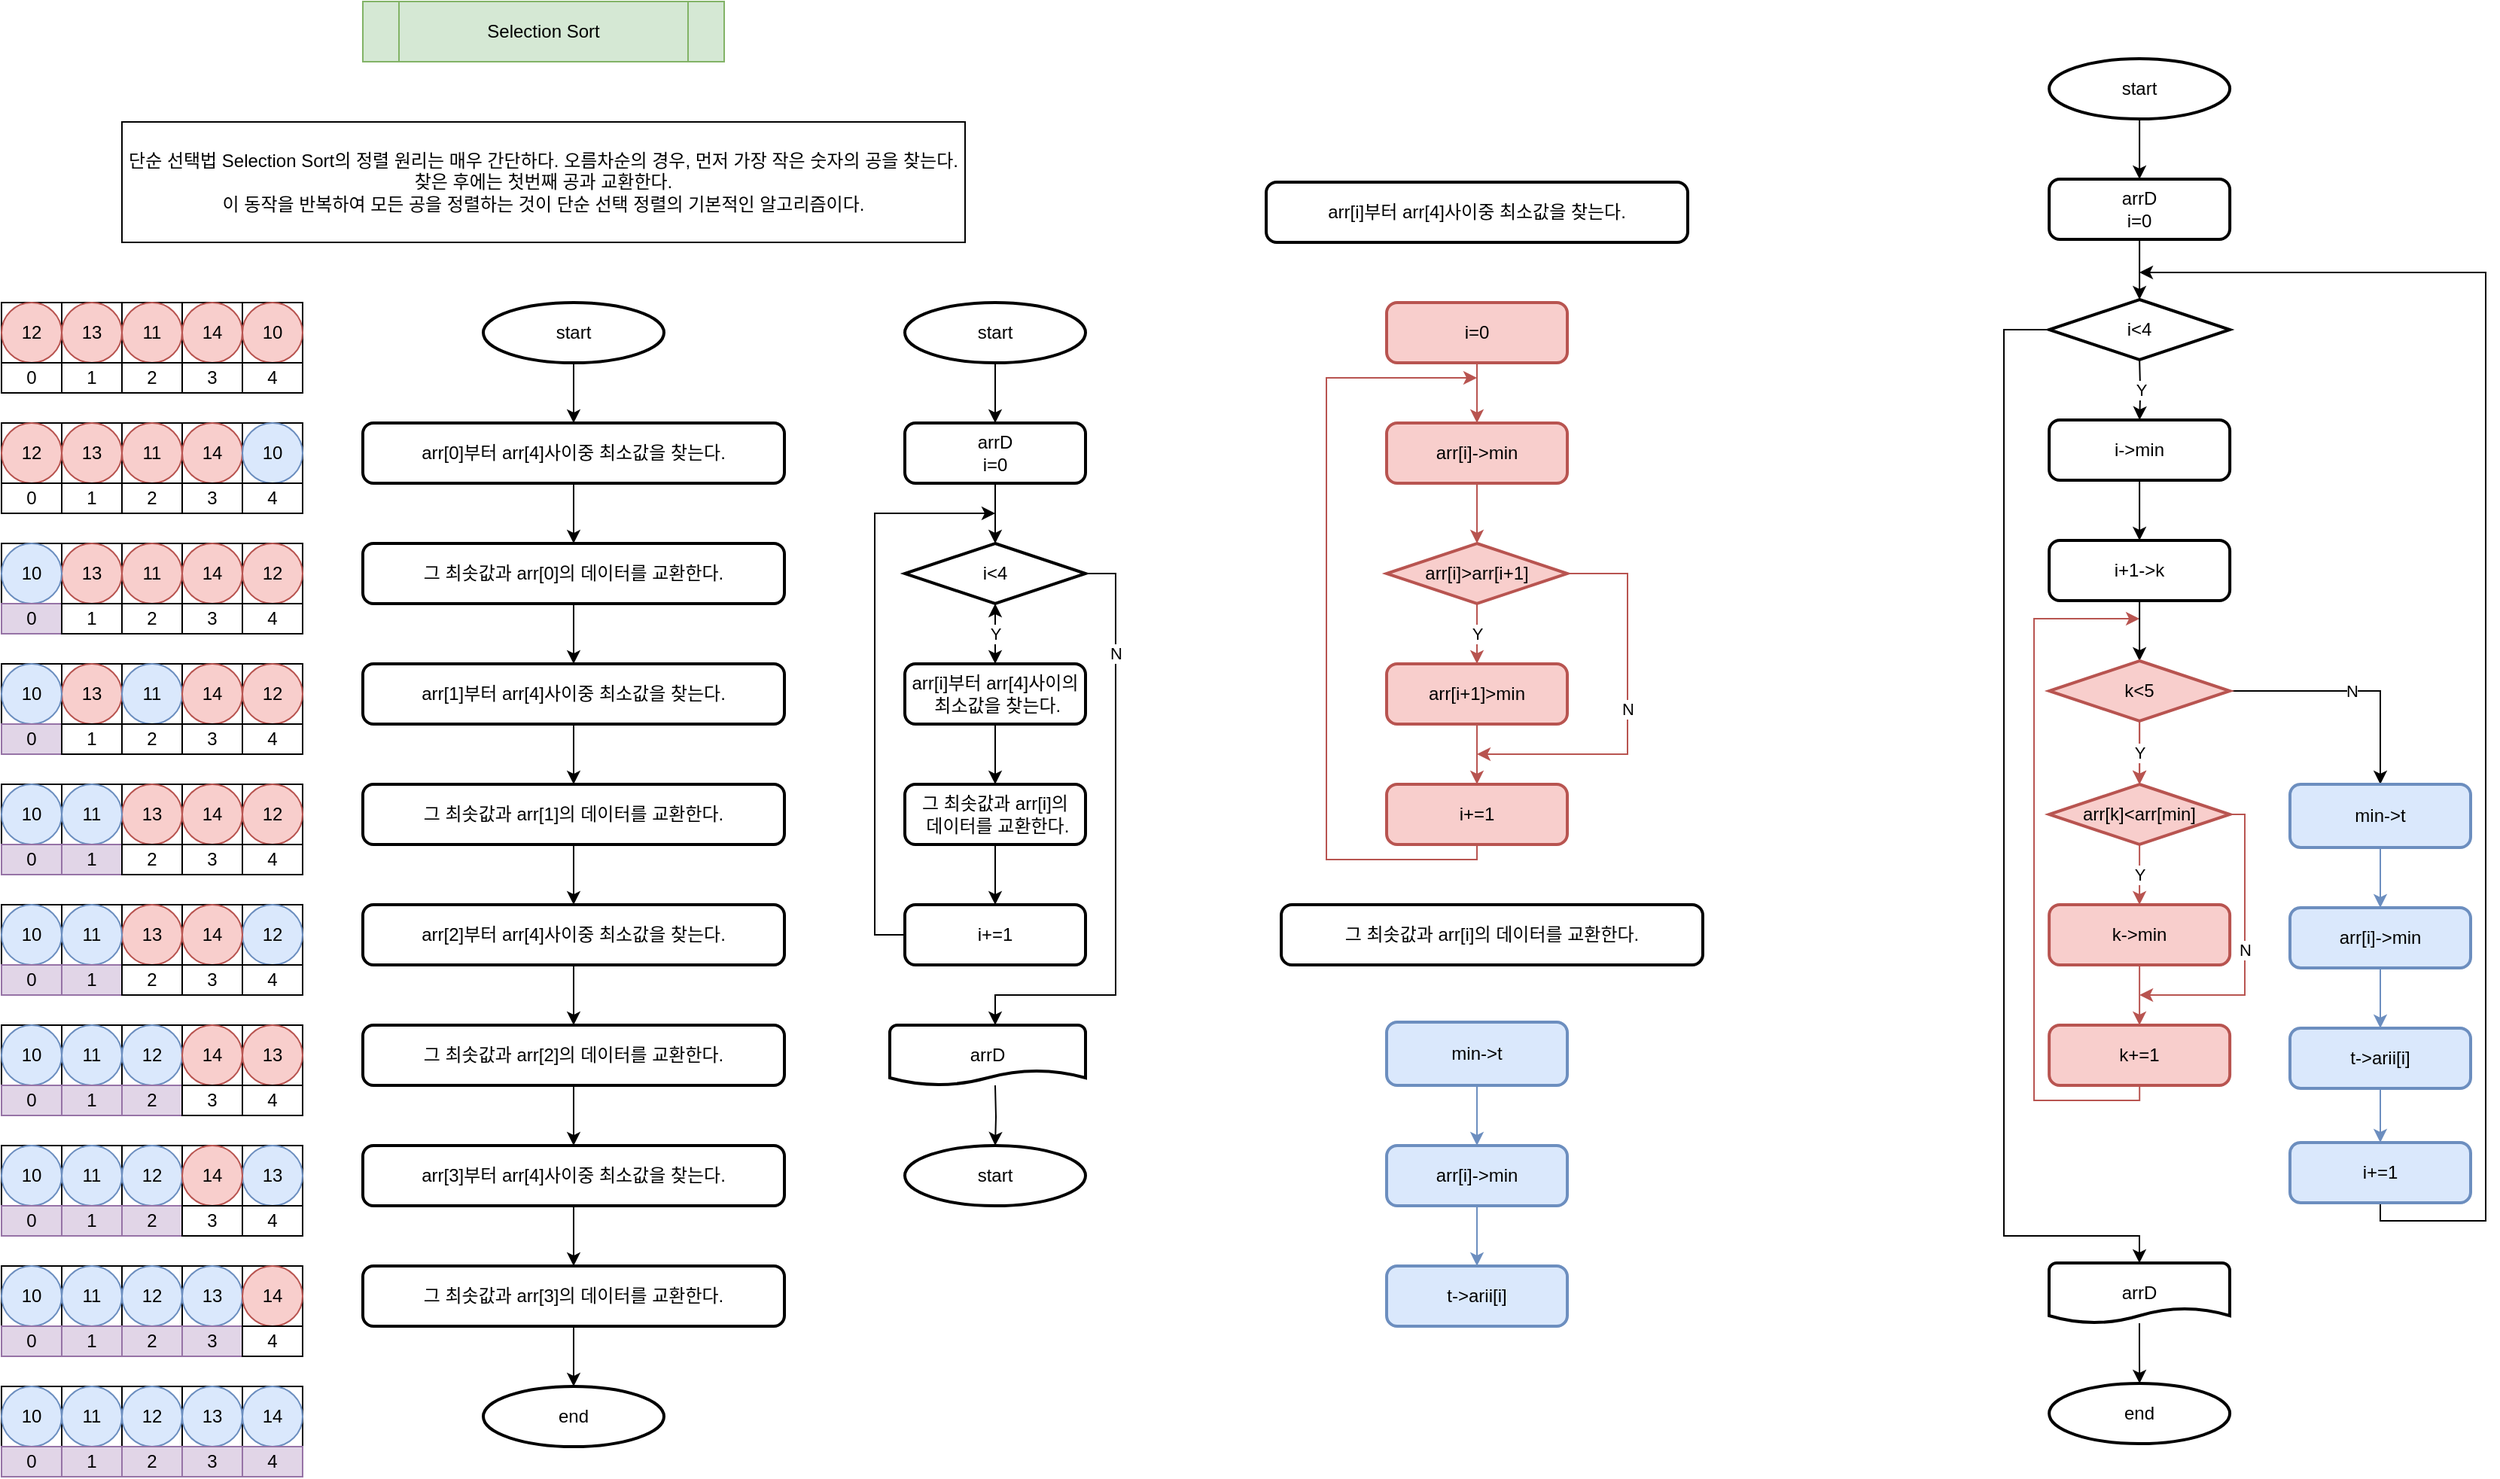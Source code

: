 <mxfile version="19.0.3" type="device"><diagram id="cCUQr40s5ppqk44_9ZiE" name="Page-1"><mxGraphModel dx="917" dy="857" grid="1" gridSize="10" guides="1" tooltips="1" connect="1" arrows="1" fold="1" page="1" pageScale="1" pageWidth="850" pageHeight="1100" math="0" shadow="0"><root><mxCell id="0"/><mxCell id="1" parent="0"/><mxCell id="sO0yUErKiaXosi1GWqMK-2" value="" style="whiteSpace=wrap;html=1;aspect=fixed;" parent="1" vertex="1"><mxGeometry x="40" y="240" width="40" height="40" as="geometry"/></mxCell><mxCell id="sO0yUErKiaXosi1GWqMK-3" value="" style="whiteSpace=wrap;html=1;aspect=fixed;" parent="1" vertex="1"><mxGeometry x="80" y="240" width="40" height="40" as="geometry"/></mxCell><mxCell id="sO0yUErKiaXosi1GWqMK-4" value="" style="whiteSpace=wrap;html=1;aspect=fixed;" parent="1" vertex="1"><mxGeometry x="120" y="240" width="40" height="40" as="geometry"/></mxCell><mxCell id="sO0yUErKiaXosi1GWqMK-5" value="" style="whiteSpace=wrap;html=1;aspect=fixed;" parent="1" vertex="1"><mxGeometry x="160" y="240" width="40" height="40" as="geometry"/></mxCell><mxCell id="sO0yUErKiaXosi1GWqMK-6" value="" style="whiteSpace=wrap;html=1;aspect=fixed;" parent="1" vertex="1"><mxGeometry x="200" y="240" width="40" height="40" as="geometry"/></mxCell><mxCell id="sO0yUErKiaXosi1GWqMK-8" value="12" style="ellipse;whiteSpace=wrap;html=1;aspect=fixed;fillColor=#f8cecc;strokeColor=#b85450;" parent="1" vertex="1"><mxGeometry x="40" y="240" width="40" height="40" as="geometry"/></mxCell><mxCell id="sO0yUErKiaXosi1GWqMK-9" value="13" style="ellipse;whiteSpace=wrap;html=1;aspect=fixed;fillColor=#f8cecc;strokeColor=#b85450;" parent="1" vertex="1"><mxGeometry x="80" y="240" width="40" height="40" as="geometry"/></mxCell><mxCell id="sO0yUErKiaXosi1GWqMK-10" value="11" style="ellipse;whiteSpace=wrap;html=1;aspect=fixed;fillColor=#f8cecc;strokeColor=#b85450;" parent="1" vertex="1"><mxGeometry x="120" y="240" width="40" height="40" as="geometry"/></mxCell><mxCell id="sO0yUErKiaXosi1GWqMK-12" value="14" style="ellipse;whiteSpace=wrap;html=1;aspect=fixed;fillColor=#f8cecc;strokeColor=#b85450;" parent="1" vertex="1"><mxGeometry x="160" y="240" width="40" height="40" as="geometry"/></mxCell><mxCell id="sO0yUErKiaXosi1GWqMK-13" value="10" style="ellipse;whiteSpace=wrap;html=1;aspect=fixed;fillColor=#f8cecc;strokeColor=#b85450;" parent="1" vertex="1"><mxGeometry x="200" y="240" width="40" height="40" as="geometry"/></mxCell><mxCell id="sO0yUErKiaXosi1GWqMK-24" value="0" style="rounded=0;whiteSpace=wrap;html=1;" parent="1" vertex="1"><mxGeometry x="40" y="280" width="40" height="20" as="geometry"/></mxCell><mxCell id="sO0yUErKiaXosi1GWqMK-25" value="1" style="rounded=0;whiteSpace=wrap;html=1;" parent="1" vertex="1"><mxGeometry x="80" y="280" width="40" height="20" as="geometry"/></mxCell><mxCell id="sO0yUErKiaXosi1GWqMK-26" value="2" style="rounded=0;whiteSpace=wrap;html=1;" parent="1" vertex="1"><mxGeometry x="120" y="280" width="40" height="20" as="geometry"/></mxCell><mxCell id="sO0yUErKiaXosi1GWqMK-27" value="3" style="rounded=0;whiteSpace=wrap;html=1;" parent="1" vertex="1"><mxGeometry x="160" y="280" width="40" height="20" as="geometry"/></mxCell><mxCell id="sO0yUErKiaXosi1GWqMK-28" value="4" style="rounded=0;whiteSpace=wrap;html=1;" parent="1" vertex="1"><mxGeometry x="200" y="280" width="40" height="20" as="geometry"/></mxCell><mxCell id="sO0yUErKiaXosi1GWqMK-29" value="Selection Sort" style="shape=process;whiteSpace=wrap;html=1;backgroundOutline=1;fillColor=#d5e8d4;strokeColor=#82b366;" parent="1" vertex="1"><mxGeometry x="280" y="40" width="240" height="40" as="geometry"/></mxCell><mxCell id="sO0yUErKiaXosi1GWqMK-30" value="단순 선택법 Selection Sort의 정렬 원리는 매우 간단하다. 오름차순의 경우, 먼저 가장 작은 숫자의 공을 찾는다. 찾은 후에는 첫번째 공과 교환한다.&lt;br&gt;이 동작을 반복하여 모든 공을 정렬하는 것이 단순 선택 정렬의 기본적인 알고리즘이다." style="rounded=0;whiteSpace=wrap;html=1;" parent="1" vertex="1"><mxGeometry x="120" y="120" width="560" height="80" as="geometry"/></mxCell><mxCell id="sO0yUErKiaXosi1GWqMK-31" value="" style="whiteSpace=wrap;html=1;aspect=fixed;" parent="1" vertex="1"><mxGeometry x="40" y="320" width="40" height="40" as="geometry"/></mxCell><mxCell id="sO0yUErKiaXosi1GWqMK-32" value="" style="whiteSpace=wrap;html=1;aspect=fixed;" parent="1" vertex="1"><mxGeometry x="80" y="320" width="40" height="40" as="geometry"/></mxCell><mxCell id="sO0yUErKiaXosi1GWqMK-33" value="" style="whiteSpace=wrap;html=1;aspect=fixed;" parent="1" vertex="1"><mxGeometry x="120" y="320" width="40" height="40" as="geometry"/></mxCell><mxCell id="sO0yUErKiaXosi1GWqMK-34" value="" style="whiteSpace=wrap;html=1;aspect=fixed;" parent="1" vertex="1"><mxGeometry x="160" y="320" width="40" height="40" as="geometry"/></mxCell><mxCell id="sO0yUErKiaXosi1GWqMK-35" value="" style="whiteSpace=wrap;html=1;aspect=fixed;" parent="1" vertex="1"><mxGeometry x="200" y="320" width="40" height="40" as="geometry"/></mxCell><mxCell id="sO0yUErKiaXosi1GWqMK-36" value="12" style="ellipse;whiteSpace=wrap;html=1;aspect=fixed;fillColor=#f8cecc;strokeColor=#b85450;" parent="1" vertex="1"><mxGeometry x="40" y="320" width="40" height="40" as="geometry"/></mxCell><mxCell id="sO0yUErKiaXosi1GWqMK-37" value="13" style="ellipse;whiteSpace=wrap;html=1;aspect=fixed;fillColor=#f8cecc;strokeColor=#b85450;" parent="1" vertex="1"><mxGeometry x="80" y="320" width="40" height="40" as="geometry"/></mxCell><mxCell id="sO0yUErKiaXosi1GWqMK-38" value="11" style="ellipse;whiteSpace=wrap;html=1;aspect=fixed;fillColor=#f8cecc;strokeColor=#b85450;" parent="1" vertex="1"><mxGeometry x="120" y="320" width="40" height="40" as="geometry"/></mxCell><mxCell id="sO0yUErKiaXosi1GWqMK-39" value="14" style="ellipse;whiteSpace=wrap;html=1;aspect=fixed;fillColor=#f8cecc;strokeColor=#b85450;" parent="1" vertex="1"><mxGeometry x="160" y="320" width="40" height="40" as="geometry"/></mxCell><mxCell id="sO0yUErKiaXosi1GWqMK-40" value="10" style="ellipse;whiteSpace=wrap;html=1;aspect=fixed;fillColor=#dae8fc;strokeColor=#6c8ebf;" parent="1" vertex="1"><mxGeometry x="200" y="320" width="40" height="40" as="geometry"/></mxCell><mxCell id="sO0yUErKiaXosi1GWqMK-41" value="0" style="rounded=0;whiteSpace=wrap;html=1;" parent="1" vertex="1"><mxGeometry x="40" y="360" width="40" height="20" as="geometry"/></mxCell><mxCell id="sO0yUErKiaXosi1GWqMK-42" value="1" style="rounded=0;whiteSpace=wrap;html=1;" parent="1" vertex="1"><mxGeometry x="80" y="360" width="40" height="20" as="geometry"/></mxCell><mxCell id="sO0yUErKiaXosi1GWqMK-43" value="2" style="rounded=0;whiteSpace=wrap;html=1;" parent="1" vertex="1"><mxGeometry x="120" y="360" width="40" height="20" as="geometry"/></mxCell><mxCell id="sO0yUErKiaXosi1GWqMK-44" value="3" style="rounded=0;whiteSpace=wrap;html=1;" parent="1" vertex="1"><mxGeometry x="160" y="360" width="40" height="20" as="geometry"/></mxCell><mxCell id="sO0yUErKiaXosi1GWqMK-45" value="4" style="rounded=0;whiteSpace=wrap;html=1;" parent="1" vertex="1"><mxGeometry x="200" y="360" width="40" height="20" as="geometry"/></mxCell><mxCell id="sO0yUErKiaXosi1GWqMK-46" value="" style="whiteSpace=wrap;html=1;aspect=fixed;" parent="1" vertex="1"><mxGeometry x="40" y="400" width="40" height="40" as="geometry"/></mxCell><mxCell id="sO0yUErKiaXosi1GWqMK-47" value="" style="whiteSpace=wrap;html=1;aspect=fixed;" parent="1" vertex="1"><mxGeometry x="80" y="400" width="40" height="40" as="geometry"/></mxCell><mxCell id="sO0yUErKiaXosi1GWqMK-48" value="" style="whiteSpace=wrap;html=1;aspect=fixed;" parent="1" vertex="1"><mxGeometry x="120" y="400" width="40" height="40" as="geometry"/></mxCell><mxCell id="sO0yUErKiaXosi1GWqMK-49" value="" style="whiteSpace=wrap;html=1;aspect=fixed;" parent="1" vertex="1"><mxGeometry x="160" y="400" width="40" height="40" as="geometry"/></mxCell><mxCell id="sO0yUErKiaXosi1GWqMK-50" value="" style="whiteSpace=wrap;html=1;aspect=fixed;" parent="1" vertex="1"><mxGeometry x="200" y="400" width="40" height="40" as="geometry"/></mxCell><mxCell id="sO0yUErKiaXosi1GWqMK-51" value="12" style="ellipse;whiteSpace=wrap;html=1;aspect=fixed;fillColor=#f8cecc;strokeColor=#b85450;" parent="1" vertex="1"><mxGeometry x="200" y="400" width="40" height="40" as="geometry"/></mxCell><mxCell id="sO0yUErKiaXosi1GWqMK-52" value="13" style="ellipse;whiteSpace=wrap;html=1;aspect=fixed;fillColor=#f8cecc;strokeColor=#b85450;" parent="1" vertex="1"><mxGeometry x="80" y="400" width="40" height="40" as="geometry"/></mxCell><mxCell id="sO0yUErKiaXosi1GWqMK-53" value="11" style="ellipse;whiteSpace=wrap;html=1;aspect=fixed;fillColor=#f8cecc;strokeColor=#b85450;" parent="1" vertex="1"><mxGeometry x="120" y="400" width="40" height="40" as="geometry"/></mxCell><mxCell id="sO0yUErKiaXosi1GWqMK-54" value="14" style="ellipse;whiteSpace=wrap;html=1;aspect=fixed;fillColor=#f8cecc;strokeColor=#b85450;" parent="1" vertex="1"><mxGeometry x="160" y="400" width="40" height="40" as="geometry"/></mxCell><mxCell id="sO0yUErKiaXosi1GWqMK-55" value="10" style="ellipse;whiteSpace=wrap;html=1;aspect=fixed;fillColor=#dae8fc;strokeColor=#6c8ebf;" parent="1" vertex="1"><mxGeometry x="40" y="400" width="40" height="40" as="geometry"/></mxCell><mxCell id="sO0yUErKiaXosi1GWqMK-56" value="0" style="rounded=0;whiteSpace=wrap;html=1;fillColor=#e1d5e7;strokeColor=#9673a6;" parent="1" vertex="1"><mxGeometry x="40" y="440" width="40" height="20" as="geometry"/></mxCell><mxCell id="sO0yUErKiaXosi1GWqMK-57" value="1" style="rounded=0;whiteSpace=wrap;html=1;" parent="1" vertex="1"><mxGeometry x="80" y="440" width="40" height="20" as="geometry"/></mxCell><mxCell id="sO0yUErKiaXosi1GWqMK-58" value="2" style="rounded=0;whiteSpace=wrap;html=1;" parent="1" vertex="1"><mxGeometry x="120" y="440" width="40" height="20" as="geometry"/></mxCell><mxCell id="sO0yUErKiaXosi1GWqMK-59" value="3" style="rounded=0;whiteSpace=wrap;html=1;" parent="1" vertex="1"><mxGeometry x="160" y="440" width="40" height="20" as="geometry"/></mxCell><mxCell id="sO0yUErKiaXosi1GWqMK-60" value="4" style="rounded=0;whiteSpace=wrap;html=1;" parent="1" vertex="1"><mxGeometry x="200" y="440" width="40" height="20" as="geometry"/></mxCell><mxCell id="sO0yUErKiaXosi1GWqMK-61" value="" style="whiteSpace=wrap;html=1;aspect=fixed;" parent="1" vertex="1"><mxGeometry x="40" y="560" width="40" height="40" as="geometry"/></mxCell><mxCell id="sO0yUErKiaXosi1GWqMK-62" value="" style="whiteSpace=wrap;html=1;aspect=fixed;" parent="1" vertex="1"><mxGeometry x="80" y="560" width="40" height="40" as="geometry"/></mxCell><mxCell id="sO0yUErKiaXosi1GWqMK-63" value="" style="whiteSpace=wrap;html=1;aspect=fixed;" parent="1" vertex="1"><mxGeometry x="120" y="560" width="40" height="40" as="geometry"/></mxCell><mxCell id="sO0yUErKiaXosi1GWqMK-64" value="" style="whiteSpace=wrap;html=1;aspect=fixed;" parent="1" vertex="1"><mxGeometry x="160" y="560" width="40" height="40" as="geometry"/></mxCell><mxCell id="sO0yUErKiaXosi1GWqMK-65" value="" style="whiteSpace=wrap;html=1;aspect=fixed;" parent="1" vertex="1"><mxGeometry x="200" y="560" width="40" height="40" as="geometry"/></mxCell><mxCell id="sO0yUErKiaXosi1GWqMK-66" value="12" style="ellipse;whiteSpace=wrap;html=1;aspect=fixed;fillColor=#f8cecc;strokeColor=#b85450;" parent="1" vertex="1"><mxGeometry x="200" y="560" width="40" height="40" as="geometry"/></mxCell><mxCell id="sO0yUErKiaXosi1GWqMK-67" value="13" style="ellipse;whiteSpace=wrap;html=1;aspect=fixed;fillColor=#f8cecc;strokeColor=#b85450;" parent="1" vertex="1"><mxGeometry x="120" y="560" width="40" height="40" as="geometry"/></mxCell><mxCell id="sO0yUErKiaXosi1GWqMK-68" value="11" style="ellipse;whiteSpace=wrap;html=1;aspect=fixed;fillColor=#dae8fc;strokeColor=#6c8ebf;" parent="1" vertex="1"><mxGeometry x="80" y="560" width="40" height="40" as="geometry"/></mxCell><mxCell id="sO0yUErKiaXosi1GWqMK-69" value="14" style="ellipse;whiteSpace=wrap;html=1;aspect=fixed;fillColor=#f8cecc;strokeColor=#b85450;" parent="1" vertex="1"><mxGeometry x="160" y="560" width="40" height="40" as="geometry"/></mxCell><mxCell id="sO0yUErKiaXosi1GWqMK-70" value="10" style="ellipse;whiteSpace=wrap;html=1;aspect=fixed;fillColor=#dae8fc;strokeColor=#6c8ebf;" parent="1" vertex="1"><mxGeometry x="40" y="560" width="40" height="40" as="geometry"/></mxCell><mxCell id="sO0yUErKiaXosi1GWqMK-71" value="0" style="rounded=0;whiteSpace=wrap;html=1;fillColor=#e1d5e7;strokeColor=#9673a6;" parent="1" vertex="1"><mxGeometry x="40" y="600" width="40" height="20" as="geometry"/></mxCell><mxCell id="sO0yUErKiaXosi1GWqMK-72" value="1" style="rounded=0;whiteSpace=wrap;html=1;fillColor=#e1d5e7;strokeColor=#9673a6;" parent="1" vertex="1"><mxGeometry x="80" y="600" width="40" height="20" as="geometry"/></mxCell><mxCell id="sO0yUErKiaXosi1GWqMK-73" value="2" style="rounded=0;whiteSpace=wrap;html=1;" parent="1" vertex="1"><mxGeometry x="120" y="600" width="40" height="20" as="geometry"/></mxCell><mxCell id="sO0yUErKiaXosi1GWqMK-74" value="3" style="rounded=0;whiteSpace=wrap;html=1;" parent="1" vertex="1"><mxGeometry x="160" y="600" width="40" height="20" as="geometry"/></mxCell><mxCell id="sO0yUErKiaXosi1GWqMK-75" value="4" style="rounded=0;whiteSpace=wrap;html=1;" parent="1" vertex="1"><mxGeometry x="200" y="600" width="40" height="20" as="geometry"/></mxCell><mxCell id="sO0yUErKiaXosi1GWqMK-76" value="" style="whiteSpace=wrap;html=1;aspect=fixed;" parent="1" vertex="1"><mxGeometry x="40" y="720" width="40" height="40" as="geometry"/></mxCell><mxCell id="sO0yUErKiaXosi1GWqMK-77" value="" style="whiteSpace=wrap;html=1;aspect=fixed;" parent="1" vertex="1"><mxGeometry x="80" y="720" width="40" height="40" as="geometry"/></mxCell><mxCell id="sO0yUErKiaXosi1GWqMK-78" value="" style="whiteSpace=wrap;html=1;aspect=fixed;" parent="1" vertex="1"><mxGeometry x="120" y="720" width="40" height="40" as="geometry"/></mxCell><mxCell id="sO0yUErKiaXosi1GWqMK-79" value="" style="whiteSpace=wrap;html=1;aspect=fixed;" parent="1" vertex="1"><mxGeometry x="160" y="720" width="40" height="40" as="geometry"/></mxCell><mxCell id="sO0yUErKiaXosi1GWqMK-80" value="" style="whiteSpace=wrap;html=1;aspect=fixed;" parent="1" vertex="1"><mxGeometry x="200" y="720" width="40" height="40" as="geometry"/></mxCell><mxCell id="sO0yUErKiaXosi1GWqMK-81" value="12" style="ellipse;whiteSpace=wrap;html=1;aspect=fixed;fillColor=#dae8fc;strokeColor=#6c8ebf;" parent="1" vertex="1"><mxGeometry x="120" y="720" width="40" height="40" as="geometry"/></mxCell><mxCell id="sO0yUErKiaXosi1GWqMK-82" value="13" style="ellipse;whiteSpace=wrap;html=1;aspect=fixed;fillColor=#f8cecc;strokeColor=#b85450;" parent="1" vertex="1"><mxGeometry x="200" y="720" width="40" height="40" as="geometry"/></mxCell><mxCell id="sO0yUErKiaXosi1GWqMK-83" value="11" style="ellipse;whiteSpace=wrap;html=1;aspect=fixed;fillColor=#dae8fc;strokeColor=#6c8ebf;" parent="1" vertex="1"><mxGeometry x="80" y="720" width="40" height="40" as="geometry"/></mxCell><mxCell id="sO0yUErKiaXosi1GWqMK-84" value="14" style="ellipse;whiteSpace=wrap;html=1;aspect=fixed;fillColor=#f8cecc;strokeColor=#b85450;" parent="1" vertex="1"><mxGeometry x="160" y="720" width="40" height="40" as="geometry"/></mxCell><mxCell id="sO0yUErKiaXosi1GWqMK-85" value="10" style="ellipse;whiteSpace=wrap;html=1;aspect=fixed;fillColor=#dae8fc;strokeColor=#6c8ebf;" parent="1" vertex="1"><mxGeometry x="40" y="720" width="40" height="40" as="geometry"/></mxCell><mxCell id="sO0yUErKiaXosi1GWqMK-86" value="0" style="rounded=0;whiteSpace=wrap;html=1;fillColor=#e1d5e7;strokeColor=#9673a6;" parent="1" vertex="1"><mxGeometry x="40" y="760" width="40" height="20" as="geometry"/></mxCell><mxCell id="sO0yUErKiaXosi1GWqMK-87" value="1" style="rounded=0;whiteSpace=wrap;html=1;fillColor=#e1d5e7;strokeColor=#9673a6;" parent="1" vertex="1"><mxGeometry x="80" y="760" width="40" height="20" as="geometry"/></mxCell><mxCell id="sO0yUErKiaXosi1GWqMK-88" value="2" style="rounded=0;whiteSpace=wrap;html=1;fillColor=#e1d5e7;strokeColor=#9673a6;" parent="1" vertex="1"><mxGeometry x="120" y="760" width="40" height="20" as="geometry"/></mxCell><mxCell id="sO0yUErKiaXosi1GWqMK-89" value="3" style="rounded=0;whiteSpace=wrap;html=1;" parent="1" vertex="1"><mxGeometry x="160" y="760" width="40" height="20" as="geometry"/></mxCell><mxCell id="sO0yUErKiaXosi1GWqMK-90" value="4" style="rounded=0;whiteSpace=wrap;html=1;" parent="1" vertex="1"><mxGeometry x="200" y="760" width="40" height="20" as="geometry"/></mxCell><mxCell id="sO0yUErKiaXosi1GWqMK-91" value="" style="whiteSpace=wrap;html=1;aspect=fixed;" parent="1" vertex="1"><mxGeometry x="40" y="880" width="40" height="40" as="geometry"/></mxCell><mxCell id="sO0yUErKiaXosi1GWqMK-92" value="" style="whiteSpace=wrap;html=1;aspect=fixed;" parent="1" vertex="1"><mxGeometry x="80" y="880" width="40" height="40" as="geometry"/></mxCell><mxCell id="sO0yUErKiaXosi1GWqMK-93" value="" style="whiteSpace=wrap;html=1;aspect=fixed;" parent="1" vertex="1"><mxGeometry x="120" y="880" width="40" height="40" as="geometry"/></mxCell><mxCell id="sO0yUErKiaXosi1GWqMK-94" value="" style="whiteSpace=wrap;html=1;aspect=fixed;" parent="1" vertex="1"><mxGeometry x="160" y="880" width="40" height="40" as="geometry"/></mxCell><mxCell id="sO0yUErKiaXosi1GWqMK-95" value="" style="whiteSpace=wrap;html=1;aspect=fixed;" parent="1" vertex="1"><mxGeometry x="200" y="880" width="40" height="40" as="geometry"/></mxCell><mxCell id="sO0yUErKiaXosi1GWqMK-96" value="12" style="ellipse;whiteSpace=wrap;html=1;aspect=fixed;fillColor=#dae8fc;strokeColor=#6c8ebf;" parent="1" vertex="1"><mxGeometry x="120" y="880" width="40" height="40" as="geometry"/></mxCell><mxCell id="sO0yUErKiaXosi1GWqMK-97" value="13" style="ellipse;whiteSpace=wrap;html=1;aspect=fixed;fillColor=#dae8fc;strokeColor=#6c8ebf;" parent="1" vertex="1"><mxGeometry x="160" y="880" width="40" height="40" as="geometry"/></mxCell><mxCell id="sO0yUErKiaXosi1GWqMK-98" value="11" style="ellipse;whiteSpace=wrap;html=1;aspect=fixed;fillColor=#dae8fc;strokeColor=#6c8ebf;" parent="1" vertex="1"><mxGeometry x="80" y="880" width="40" height="40" as="geometry"/></mxCell><mxCell id="sO0yUErKiaXosi1GWqMK-99" value="14" style="ellipse;whiteSpace=wrap;html=1;aspect=fixed;fillColor=#f8cecc;strokeColor=#b85450;" parent="1" vertex="1"><mxGeometry x="200" y="880" width="40" height="40" as="geometry"/></mxCell><mxCell id="sO0yUErKiaXosi1GWqMK-100" value="10" style="ellipse;whiteSpace=wrap;html=1;aspect=fixed;fillColor=#dae8fc;strokeColor=#6c8ebf;" parent="1" vertex="1"><mxGeometry x="40" y="880" width="40" height="40" as="geometry"/></mxCell><mxCell id="sO0yUErKiaXosi1GWqMK-101" value="0" style="rounded=0;whiteSpace=wrap;html=1;fillColor=#e1d5e7;strokeColor=#9673a6;" parent="1" vertex="1"><mxGeometry x="40" y="920" width="40" height="20" as="geometry"/></mxCell><mxCell id="sO0yUErKiaXosi1GWqMK-102" value="1" style="rounded=0;whiteSpace=wrap;html=1;fillColor=#e1d5e7;strokeColor=#9673a6;" parent="1" vertex="1"><mxGeometry x="80" y="920" width="40" height="20" as="geometry"/></mxCell><mxCell id="sO0yUErKiaXosi1GWqMK-103" value="2" style="rounded=0;whiteSpace=wrap;html=1;fillColor=#e1d5e7;strokeColor=#9673a6;" parent="1" vertex="1"><mxGeometry x="120" y="920" width="40" height="20" as="geometry"/></mxCell><mxCell id="sO0yUErKiaXosi1GWqMK-104" value="3" style="rounded=0;whiteSpace=wrap;html=1;fillColor=#e1d5e7;strokeColor=#9673a6;" parent="1" vertex="1"><mxGeometry x="160" y="920" width="40" height="20" as="geometry"/></mxCell><mxCell id="sO0yUErKiaXosi1GWqMK-105" value="4" style="rounded=0;whiteSpace=wrap;html=1;" parent="1" vertex="1"><mxGeometry x="200" y="920" width="40" height="20" as="geometry"/></mxCell><mxCell id="sO0yUErKiaXosi1GWqMK-106" value="" style="whiteSpace=wrap;html=1;aspect=fixed;" parent="1" vertex="1"><mxGeometry x="40" y="960" width="40" height="40" as="geometry"/></mxCell><mxCell id="sO0yUErKiaXosi1GWqMK-107" value="" style="whiteSpace=wrap;html=1;aspect=fixed;" parent="1" vertex="1"><mxGeometry x="80" y="960" width="40" height="40" as="geometry"/></mxCell><mxCell id="sO0yUErKiaXosi1GWqMK-108" value="" style="whiteSpace=wrap;html=1;aspect=fixed;" parent="1" vertex="1"><mxGeometry x="120" y="960" width="40" height="40" as="geometry"/></mxCell><mxCell id="sO0yUErKiaXosi1GWqMK-109" value="" style="whiteSpace=wrap;html=1;aspect=fixed;" parent="1" vertex="1"><mxGeometry x="160" y="960" width="40" height="40" as="geometry"/></mxCell><mxCell id="sO0yUErKiaXosi1GWqMK-110" value="" style="whiteSpace=wrap;html=1;aspect=fixed;" parent="1" vertex="1"><mxGeometry x="200" y="960" width="40" height="40" as="geometry"/></mxCell><mxCell id="sO0yUErKiaXosi1GWqMK-111" value="12" style="ellipse;whiteSpace=wrap;html=1;aspect=fixed;fillColor=#dae8fc;strokeColor=#6c8ebf;" parent="1" vertex="1"><mxGeometry x="120" y="960" width="40" height="40" as="geometry"/></mxCell><mxCell id="sO0yUErKiaXosi1GWqMK-112" value="13" style="ellipse;whiteSpace=wrap;html=1;aspect=fixed;fillColor=#dae8fc;strokeColor=#6c8ebf;" parent="1" vertex="1"><mxGeometry x="160" y="960" width="40" height="40" as="geometry"/></mxCell><mxCell id="sO0yUErKiaXosi1GWqMK-113" value="11" style="ellipse;whiteSpace=wrap;html=1;aspect=fixed;fillColor=#dae8fc;strokeColor=#6c8ebf;" parent="1" vertex="1"><mxGeometry x="80" y="960" width="40" height="40" as="geometry"/></mxCell><mxCell id="sO0yUErKiaXosi1GWqMK-114" value="14" style="ellipse;whiteSpace=wrap;html=1;aspect=fixed;fillColor=#dae8fc;strokeColor=#6c8ebf;" parent="1" vertex="1"><mxGeometry x="200" y="960" width="40" height="40" as="geometry"/></mxCell><mxCell id="sO0yUErKiaXosi1GWqMK-115" value="10" style="ellipse;whiteSpace=wrap;html=1;aspect=fixed;fillColor=#dae8fc;strokeColor=#6c8ebf;" parent="1" vertex="1"><mxGeometry x="40" y="960" width="40" height="40" as="geometry"/></mxCell><mxCell id="sO0yUErKiaXosi1GWqMK-116" value="0" style="rounded=0;whiteSpace=wrap;html=1;fillColor=#e1d5e7;strokeColor=#9673a6;" parent="1" vertex="1"><mxGeometry x="40" y="1000" width="40" height="20" as="geometry"/></mxCell><mxCell id="sO0yUErKiaXosi1GWqMK-117" value="1" style="rounded=0;whiteSpace=wrap;html=1;fillColor=#e1d5e7;strokeColor=#9673a6;" parent="1" vertex="1"><mxGeometry x="80" y="1000" width="40" height="20" as="geometry"/></mxCell><mxCell id="sO0yUErKiaXosi1GWqMK-118" value="2" style="rounded=0;whiteSpace=wrap;html=1;fillColor=#e1d5e7;strokeColor=#9673a6;" parent="1" vertex="1"><mxGeometry x="120" y="1000" width="40" height="20" as="geometry"/></mxCell><mxCell id="sO0yUErKiaXosi1GWqMK-119" value="3" style="rounded=0;whiteSpace=wrap;html=1;fillColor=#e1d5e7;strokeColor=#9673a6;" parent="1" vertex="1"><mxGeometry x="160" y="1000" width="40" height="20" as="geometry"/></mxCell><mxCell id="sO0yUErKiaXosi1GWqMK-120" value="4" style="rounded=0;whiteSpace=wrap;html=1;fillColor=#e1d5e7;strokeColor=#9673a6;" parent="1" vertex="1"><mxGeometry x="200" y="1000" width="40" height="20" as="geometry"/></mxCell><mxCell id="sO0yUErKiaXosi1GWqMK-121" value="" style="whiteSpace=wrap;html=1;aspect=fixed;" parent="1" vertex="1"><mxGeometry x="40" y="480" width="40" height="40" as="geometry"/></mxCell><mxCell id="sO0yUErKiaXosi1GWqMK-122" value="" style="whiteSpace=wrap;html=1;aspect=fixed;" parent="1" vertex="1"><mxGeometry x="80" y="480" width="40" height="40" as="geometry"/></mxCell><mxCell id="sO0yUErKiaXosi1GWqMK-123" value="" style="whiteSpace=wrap;html=1;aspect=fixed;" parent="1" vertex="1"><mxGeometry x="120" y="480" width="40" height="40" as="geometry"/></mxCell><mxCell id="sO0yUErKiaXosi1GWqMK-124" value="" style="whiteSpace=wrap;html=1;aspect=fixed;" parent="1" vertex="1"><mxGeometry x="160" y="480" width="40" height="40" as="geometry"/></mxCell><mxCell id="sO0yUErKiaXosi1GWqMK-125" value="" style="whiteSpace=wrap;html=1;aspect=fixed;" parent="1" vertex="1"><mxGeometry x="200" y="480" width="40" height="40" as="geometry"/></mxCell><mxCell id="sO0yUErKiaXosi1GWqMK-126" value="12" style="ellipse;whiteSpace=wrap;html=1;aspect=fixed;fillColor=#f8cecc;strokeColor=#b85450;" parent="1" vertex="1"><mxGeometry x="200" y="480" width="40" height="40" as="geometry"/></mxCell><mxCell id="sO0yUErKiaXosi1GWqMK-127" value="13" style="ellipse;whiteSpace=wrap;html=1;aspect=fixed;fillColor=#f8cecc;strokeColor=#b85450;" parent="1" vertex="1"><mxGeometry x="80" y="480" width="40" height="40" as="geometry"/></mxCell><mxCell id="sO0yUErKiaXosi1GWqMK-128" value="11" style="ellipse;whiteSpace=wrap;html=1;aspect=fixed;fillColor=#dae8fc;strokeColor=#6c8ebf;" parent="1" vertex="1"><mxGeometry x="120" y="480" width="40" height="40" as="geometry"/></mxCell><mxCell id="sO0yUErKiaXosi1GWqMK-129" value="14" style="ellipse;whiteSpace=wrap;html=1;aspect=fixed;fillColor=#f8cecc;strokeColor=#b85450;" parent="1" vertex="1"><mxGeometry x="160" y="480" width="40" height="40" as="geometry"/></mxCell><mxCell id="sO0yUErKiaXosi1GWqMK-130" value="10" style="ellipse;whiteSpace=wrap;html=1;aspect=fixed;fillColor=#dae8fc;strokeColor=#6c8ebf;" parent="1" vertex="1"><mxGeometry x="40" y="480" width="40" height="40" as="geometry"/></mxCell><mxCell id="sO0yUErKiaXosi1GWqMK-131" value="0" style="rounded=0;whiteSpace=wrap;html=1;fillColor=#e1d5e7;strokeColor=#9673a6;" parent="1" vertex="1"><mxGeometry x="40" y="520" width="40" height="20" as="geometry"/></mxCell><mxCell id="sO0yUErKiaXosi1GWqMK-132" value="1" style="rounded=0;whiteSpace=wrap;html=1;" parent="1" vertex="1"><mxGeometry x="80" y="520" width="40" height="20" as="geometry"/></mxCell><mxCell id="sO0yUErKiaXosi1GWqMK-133" value="2" style="rounded=0;whiteSpace=wrap;html=1;" parent="1" vertex="1"><mxGeometry x="120" y="520" width="40" height="20" as="geometry"/></mxCell><mxCell id="sO0yUErKiaXosi1GWqMK-134" value="3" style="rounded=0;whiteSpace=wrap;html=1;" parent="1" vertex="1"><mxGeometry x="160" y="520" width="40" height="20" as="geometry"/></mxCell><mxCell id="sO0yUErKiaXosi1GWqMK-135" value="4" style="rounded=0;whiteSpace=wrap;html=1;" parent="1" vertex="1"><mxGeometry x="200" y="520" width="40" height="20" as="geometry"/></mxCell><mxCell id="sO0yUErKiaXosi1GWqMK-136" value="" style="whiteSpace=wrap;html=1;aspect=fixed;" parent="1" vertex="1"><mxGeometry x="40" y="640" width="40" height="40" as="geometry"/></mxCell><mxCell id="sO0yUErKiaXosi1GWqMK-137" value="" style="whiteSpace=wrap;html=1;aspect=fixed;" parent="1" vertex="1"><mxGeometry x="80" y="640" width="40" height="40" as="geometry"/></mxCell><mxCell id="sO0yUErKiaXosi1GWqMK-138" value="" style="whiteSpace=wrap;html=1;aspect=fixed;" parent="1" vertex="1"><mxGeometry x="120" y="640" width="40" height="40" as="geometry"/></mxCell><mxCell id="sO0yUErKiaXosi1GWqMK-139" value="" style="whiteSpace=wrap;html=1;aspect=fixed;" parent="1" vertex="1"><mxGeometry x="160" y="640" width="40" height="40" as="geometry"/></mxCell><mxCell id="sO0yUErKiaXosi1GWqMK-140" value="" style="whiteSpace=wrap;html=1;aspect=fixed;" parent="1" vertex="1"><mxGeometry x="200" y="640" width="40" height="40" as="geometry"/></mxCell><mxCell id="sO0yUErKiaXosi1GWqMK-141" value="12" style="ellipse;whiteSpace=wrap;html=1;aspect=fixed;fillColor=#dae8fc;strokeColor=#6c8ebf;" parent="1" vertex="1"><mxGeometry x="200" y="640" width="40" height="40" as="geometry"/></mxCell><mxCell id="sO0yUErKiaXosi1GWqMK-142" value="13" style="ellipse;whiteSpace=wrap;html=1;aspect=fixed;fillColor=#f8cecc;strokeColor=#b85450;" parent="1" vertex="1"><mxGeometry x="120" y="640" width="40" height="40" as="geometry"/></mxCell><mxCell id="sO0yUErKiaXosi1GWqMK-143" value="11" style="ellipse;whiteSpace=wrap;html=1;aspect=fixed;fillColor=#dae8fc;strokeColor=#6c8ebf;" parent="1" vertex="1"><mxGeometry x="80" y="640" width="40" height="40" as="geometry"/></mxCell><mxCell id="sO0yUErKiaXosi1GWqMK-144" value="14" style="ellipse;whiteSpace=wrap;html=1;aspect=fixed;fillColor=#f8cecc;strokeColor=#b85450;" parent="1" vertex="1"><mxGeometry x="160" y="640" width="40" height="40" as="geometry"/></mxCell><mxCell id="sO0yUErKiaXosi1GWqMK-145" value="10" style="ellipse;whiteSpace=wrap;html=1;aspect=fixed;fillColor=#dae8fc;strokeColor=#6c8ebf;" parent="1" vertex="1"><mxGeometry x="40" y="640" width="40" height="40" as="geometry"/></mxCell><mxCell id="sO0yUErKiaXosi1GWqMK-146" value="0" style="rounded=0;whiteSpace=wrap;html=1;fillColor=#e1d5e7;strokeColor=#9673a6;" parent="1" vertex="1"><mxGeometry x="40" y="680" width="40" height="20" as="geometry"/></mxCell><mxCell id="sO0yUErKiaXosi1GWqMK-147" value="1" style="rounded=0;whiteSpace=wrap;html=1;fillColor=#e1d5e7;strokeColor=#9673a6;" parent="1" vertex="1"><mxGeometry x="80" y="680" width="40" height="20" as="geometry"/></mxCell><mxCell id="sO0yUErKiaXosi1GWqMK-148" value="2" style="rounded=0;whiteSpace=wrap;html=1;" parent="1" vertex="1"><mxGeometry x="120" y="680" width="40" height="20" as="geometry"/></mxCell><mxCell id="sO0yUErKiaXosi1GWqMK-149" value="3" style="rounded=0;whiteSpace=wrap;html=1;" parent="1" vertex="1"><mxGeometry x="160" y="680" width="40" height="20" as="geometry"/></mxCell><mxCell id="sO0yUErKiaXosi1GWqMK-150" value="4" style="rounded=0;whiteSpace=wrap;html=1;" parent="1" vertex="1"><mxGeometry x="200" y="680" width="40" height="20" as="geometry"/></mxCell><mxCell id="sO0yUErKiaXosi1GWqMK-151" value="" style="whiteSpace=wrap;html=1;aspect=fixed;" parent="1" vertex="1"><mxGeometry x="40" y="800" width="40" height="40" as="geometry"/></mxCell><mxCell id="sO0yUErKiaXosi1GWqMK-152" value="" style="whiteSpace=wrap;html=1;aspect=fixed;" parent="1" vertex="1"><mxGeometry x="80" y="800" width="40" height="40" as="geometry"/></mxCell><mxCell id="sO0yUErKiaXosi1GWqMK-153" value="" style="whiteSpace=wrap;html=1;aspect=fixed;" parent="1" vertex="1"><mxGeometry x="120" y="800" width="40" height="40" as="geometry"/></mxCell><mxCell id="sO0yUErKiaXosi1GWqMK-154" value="" style="whiteSpace=wrap;html=1;aspect=fixed;" parent="1" vertex="1"><mxGeometry x="160" y="800" width="40" height="40" as="geometry"/></mxCell><mxCell id="sO0yUErKiaXosi1GWqMK-155" value="" style="whiteSpace=wrap;html=1;aspect=fixed;" parent="1" vertex="1"><mxGeometry x="200" y="800" width="40" height="40" as="geometry"/></mxCell><mxCell id="sO0yUErKiaXosi1GWqMK-156" value="12" style="ellipse;whiteSpace=wrap;html=1;aspect=fixed;fillColor=#dae8fc;strokeColor=#6c8ebf;" parent="1" vertex="1"><mxGeometry x="120" y="800" width="40" height="40" as="geometry"/></mxCell><mxCell id="sO0yUErKiaXosi1GWqMK-157" value="13" style="ellipse;whiteSpace=wrap;html=1;aspect=fixed;fillColor=#dae8fc;strokeColor=#6c8ebf;" parent="1" vertex="1"><mxGeometry x="200" y="800" width="40" height="40" as="geometry"/></mxCell><mxCell id="sO0yUErKiaXosi1GWqMK-158" value="11" style="ellipse;whiteSpace=wrap;html=1;aspect=fixed;fillColor=#dae8fc;strokeColor=#6c8ebf;" parent="1" vertex="1"><mxGeometry x="80" y="800" width="40" height="40" as="geometry"/></mxCell><mxCell id="sO0yUErKiaXosi1GWqMK-159" value="14" style="ellipse;whiteSpace=wrap;html=1;aspect=fixed;fillColor=#f8cecc;strokeColor=#b85450;" parent="1" vertex="1"><mxGeometry x="160" y="800" width="40" height="40" as="geometry"/></mxCell><mxCell id="sO0yUErKiaXosi1GWqMK-160" value="10" style="ellipse;whiteSpace=wrap;html=1;aspect=fixed;fillColor=#dae8fc;strokeColor=#6c8ebf;" parent="1" vertex="1"><mxGeometry x="40" y="800" width="40" height="40" as="geometry"/></mxCell><mxCell id="sO0yUErKiaXosi1GWqMK-161" value="0" style="rounded=0;whiteSpace=wrap;html=1;fillColor=#e1d5e7;strokeColor=#9673a6;" parent="1" vertex="1"><mxGeometry x="40" y="840" width="40" height="20" as="geometry"/></mxCell><mxCell id="sO0yUErKiaXosi1GWqMK-162" value="1" style="rounded=0;whiteSpace=wrap;html=1;fillColor=#e1d5e7;strokeColor=#9673a6;" parent="1" vertex="1"><mxGeometry x="80" y="840" width="40" height="20" as="geometry"/></mxCell><mxCell id="sO0yUErKiaXosi1GWqMK-163" value="2" style="rounded=0;whiteSpace=wrap;html=1;fillColor=#e1d5e7;strokeColor=#9673a6;" parent="1" vertex="1"><mxGeometry x="120" y="840" width="40" height="20" as="geometry"/></mxCell><mxCell id="sO0yUErKiaXosi1GWqMK-164" value="3" style="rounded=0;whiteSpace=wrap;html=1;" parent="1" vertex="1"><mxGeometry x="160" y="840" width="40" height="20" as="geometry"/></mxCell><mxCell id="sO0yUErKiaXosi1GWqMK-165" value="4" style="rounded=0;whiteSpace=wrap;html=1;" parent="1" vertex="1"><mxGeometry x="200" y="840" width="40" height="20" as="geometry"/></mxCell><mxCell id="sO0yUErKiaXosi1GWqMK-179" value="" style="edgeStyle=orthogonalEdgeStyle;rounded=0;orthogonalLoop=1;jettySize=auto;html=1;" parent="1" source="sO0yUErKiaXosi1GWqMK-168" target="sO0yUErKiaXosi1GWqMK-169" edge="1"><mxGeometry relative="1" as="geometry"/></mxCell><mxCell id="sO0yUErKiaXosi1GWqMK-168" value="start" style="strokeWidth=2;html=1;shape=mxgraph.flowchart.start_1;whiteSpace=wrap;" parent="1" vertex="1"><mxGeometry x="360" y="240" width="120" height="40" as="geometry"/></mxCell><mxCell id="sO0yUErKiaXosi1GWqMK-180" value="" style="edgeStyle=orthogonalEdgeStyle;rounded=0;orthogonalLoop=1;jettySize=auto;html=1;" parent="1" source="sO0yUErKiaXosi1GWqMK-169" target="sO0yUErKiaXosi1GWqMK-170" edge="1"><mxGeometry relative="1" as="geometry"/></mxCell><mxCell id="sO0yUErKiaXosi1GWqMK-169" value="arr[0]부터 arr[4]사이중 최소값을 찾는다." style="rounded=1;whiteSpace=wrap;html=1;absoluteArcSize=1;arcSize=14;strokeWidth=2;" parent="1" vertex="1"><mxGeometry x="280" y="320" width="280" height="40" as="geometry"/></mxCell><mxCell id="sO0yUErKiaXosi1GWqMK-181" value="" style="edgeStyle=orthogonalEdgeStyle;rounded=0;orthogonalLoop=1;jettySize=auto;html=1;" parent="1" source="sO0yUErKiaXosi1GWqMK-170" target="sO0yUErKiaXosi1GWqMK-171" edge="1"><mxGeometry relative="1" as="geometry"/></mxCell><mxCell id="sO0yUErKiaXosi1GWqMK-170" value="그 최솟값과 arr[0]의 데이터를 교환한다." style="rounded=1;whiteSpace=wrap;html=1;absoluteArcSize=1;arcSize=14;strokeWidth=2;" parent="1" vertex="1"><mxGeometry x="280" y="400" width="280" height="40" as="geometry"/></mxCell><mxCell id="sO0yUErKiaXosi1GWqMK-182" value="" style="edgeStyle=orthogonalEdgeStyle;rounded=0;orthogonalLoop=1;jettySize=auto;html=1;" parent="1" source="sO0yUErKiaXosi1GWqMK-171" target="sO0yUErKiaXosi1GWqMK-172" edge="1"><mxGeometry relative="1" as="geometry"/></mxCell><mxCell id="sO0yUErKiaXosi1GWqMK-171" value="arr[1]부터 arr[4]사이중 최소값을 찾는다." style="rounded=1;whiteSpace=wrap;html=1;absoluteArcSize=1;arcSize=14;strokeWidth=2;" parent="1" vertex="1"><mxGeometry x="280" y="480" width="280" height="40" as="geometry"/></mxCell><mxCell id="sO0yUErKiaXosi1GWqMK-183" value="" style="edgeStyle=orthogonalEdgeStyle;rounded=0;orthogonalLoop=1;jettySize=auto;html=1;" parent="1" source="sO0yUErKiaXosi1GWqMK-172" target="sO0yUErKiaXosi1GWqMK-176" edge="1"><mxGeometry relative="1" as="geometry"/></mxCell><mxCell id="sO0yUErKiaXosi1GWqMK-172" value="그 최솟값과 arr[1]의 데이터를 교환한다." style="rounded=1;whiteSpace=wrap;html=1;absoluteArcSize=1;arcSize=14;strokeWidth=2;" parent="1" vertex="1"><mxGeometry x="280" y="560" width="280" height="40" as="geometry"/></mxCell><mxCell id="sO0yUErKiaXosi1GWqMK-186" value="" style="edgeStyle=orthogonalEdgeStyle;rounded=0;orthogonalLoop=1;jettySize=auto;html=1;" parent="1" source="sO0yUErKiaXosi1GWqMK-174" target="sO0yUErKiaXosi1GWqMK-175" edge="1"><mxGeometry relative="1" as="geometry"/></mxCell><mxCell id="sO0yUErKiaXosi1GWqMK-174" value="arr[3]부터 arr[4]사이중 최소값을 찾는다." style="rounded=1;whiteSpace=wrap;html=1;absoluteArcSize=1;arcSize=14;strokeWidth=2;" parent="1" vertex="1"><mxGeometry x="280" y="800" width="280" height="40" as="geometry"/></mxCell><mxCell id="sO0yUErKiaXosi1GWqMK-187" value="" style="edgeStyle=orthogonalEdgeStyle;rounded=0;orthogonalLoop=1;jettySize=auto;html=1;" parent="1" source="sO0yUErKiaXosi1GWqMK-175" target="sO0yUErKiaXosi1GWqMK-178" edge="1"><mxGeometry relative="1" as="geometry"/></mxCell><mxCell id="sO0yUErKiaXosi1GWqMK-175" value="그 최솟값과 arr[3]의 데이터를 교환한다." style="rounded=1;whiteSpace=wrap;html=1;absoluteArcSize=1;arcSize=14;strokeWidth=2;" parent="1" vertex="1"><mxGeometry x="280" y="880" width="280" height="40" as="geometry"/></mxCell><mxCell id="sO0yUErKiaXosi1GWqMK-184" value="" style="edgeStyle=orthogonalEdgeStyle;rounded=0;orthogonalLoop=1;jettySize=auto;html=1;" parent="1" source="sO0yUErKiaXosi1GWqMK-176" target="sO0yUErKiaXosi1GWqMK-177" edge="1"><mxGeometry relative="1" as="geometry"/></mxCell><mxCell id="sO0yUErKiaXosi1GWqMK-176" value="arr[2]부터 arr[4]사이중 최소값을 찾는다." style="rounded=1;whiteSpace=wrap;html=1;absoluteArcSize=1;arcSize=14;strokeWidth=2;" parent="1" vertex="1"><mxGeometry x="280" y="640" width="280" height="40" as="geometry"/></mxCell><mxCell id="sO0yUErKiaXosi1GWqMK-185" value="" style="edgeStyle=orthogonalEdgeStyle;rounded=0;orthogonalLoop=1;jettySize=auto;html=1;" parent="1" source="sO0yUErKiaXosi1GWqMK-177" target="sO0yUErKiaXosi1GWqMK-174" edge="1"><mxGeometry relative="1" as="geometry"/></mxCell><mxCell id="sO0yUErKiaXosi1GWqMK-177" value="그 최솟값과 arr[2]의 데이터를 교환한다." style="rounded=1;whiteSpace=wrap;html=1;absoluteArcSize=1;arcSize=14;strokeWidth=2;" parent="1" vertex="1"><mxGeometry x="280" y="720" width="280" height="40" as="geometry"/></mxCell><mxCell id="sO0yUErKiaXosi1GWqMK-178" value="end" style="strokeWidth=2;html=1;shape=mxgraph.flowchart.start_1;whiteSpace=wrap;" parent="1" vertex="1"><mxGeometry x="360" y="960" width="120" height="40" as="geometry"/></mxCell><mxCell id="sO0yUErKiaXosi1GWqMK-200" value="" style="edgeStyle=orthogonalEdgeStyle;rounded=0;orthogonalLoop=1;jettySize=auto;html=1;" parent="1" source="sO0yUErKiaXosi1GWqMK-188" target="sO0yUErKiaXosi1GWqMK-199" edge="1"><mxGeometry relative="1" as="geometry"/></mxCell><mxCell id="sO0yUErKiaXosi1GWqMK-188" value="start" style="strokeWidth=2;html=1;shape=mxgraph.flowchart.start_1;whiteSpace=wrap;" parent="1" vertex="1"><mxGeometry x="640" y="240" width="120" height="40" as="geometry"/></mxCell><mxCell id="sO0yUErKiaXosi1GWqMK-203" value="" style="edgeStyle=orthogonalEdgeStyle;rounded=0;orthogonalLoop=1;jettySize=auto;html=1;" parent="1" source="sO0yUErKiaXosi1GWqMK-195" target="sO0yUErKiaXosi1GWqMK-196" edge="1"><mxGeometry relative="1" as="geometry"/></mxCell><mxCell id="sO0yUErKiaXosi1GWqMK-232" value="" style="edgeStyle=orthogonalEdgeStyle;rounded=0;orthogonalLoop=1;jettySize=auto;html=1;" parent="1" source="sO0yUErKiaXosi1GWqMK-195" target="sO0yUErKiaXosi1GWqMK-198" edge="1"><mxGeometry relative="1" as="geometry"/></mxCell><mxCell id="sO0yUErKiaXosi1GWqMK-195" value="arr[i]부터 arr[4]사이의&lt;br&gt;&amp;nbsp;최소값을 찾는다." style="rounded=1;whiteSpace=wrap;html=1;absoluteArcSize=1;arcSize=14;strokeWidth=2;" parent="1" vertex="1"><mxGeometry x="640" y="480" width="120" height="40" as="geometry"/></mxCell><mxCell id="sO0yUErKiaXosi1GWqMK-204" value="" style="edgeStyle=orthogonalEdgeStyle;rounded=0;orthogonalLoop=1;jettySize=auto;html=1;" parent="1" source="sO0yUErKiaXosi1GWqMK-196" target="sO0yUErKiaXosi1GWqMK-197" edge="1"><mxGeometry relative="1" as="geometry"/></mxCell><mxCell id="sO0yUErKiaXosi1GWqMK-196" value="그 최솟값과 arr[i]의&lt;br&gt;&amp;nbsp;데이터를 교환한다." style="rounded=1;whiteSpace=wrap;html=1;absoluteArcSize=1;arcSize=14;strokeWidth=2;" parent="1" vertex="1"><mxGeometry x="640" y="560" width="120" height="40" as="geometry"/></mxCell><mxCell id="sO0yUErKiaXosi1GWqMK-205" style="edgeStyle=orthogonalEdgeStyle;rounded=0;orthogonalLoop=1;jettySize=auto;html=1;" parent="1" source="sO0yUErKiaXosi1GWqMK-197" edge="1"><mxGeometry relative="1" as="geometry"><mxPoint x="700" y="380" as="targetPoint"/><Array as="points"><mxPoint x="620" y="660"/><mxPoint x="620" y="380"/></Array></mxGeometry></mxCell><mxCell id="sO0yUErKiaXosi1GWqMK-197" value="i+=1" style="rounded=1;whiteSpace=wrap;html=1;absoluteArcSize=1;arcSize=14;strokeWidth=2;" parent="1" vertex="1"><mxGeometry x="640" y="640" width="120" height="40" as="geometry"/></mxCell><mxCell id="sO0yUErKiaXosi1GWqMK-202" value="Y" style="edgeStyle=orthogonalEdgeStyle;rounded=0;orthogonalLoop=1;jettySize=auto;html=1;" parent="1" source="sO0yUErKiaXosi1GWqMK-198" target="sO0yUErKiaXosi1GWqMK-195" edge="1"><mxGeometry relative="1" as="geometry"/></mxCell><mxCell id="sO0yUErKiaXosi1GWqMK-208" value="N" style="edgeStyle=orthogonalEdgeStyle;rounded=0;orthogonalLoop=1;jettySize=auto;html=1;entryX=0.5;entryY=0;entryDx=0;entryDy=0;entryPerimeter=0;" parent="1" source="sO0yUErKiaXosi1GWqMK-198" edge="1"><mxGeometry x="-0.636" relative="1" as="geometry"><mxPoint x="700" y="720" as="targetPoint"/><Array as="points"><mxPoint x="780" y="420"/><mxPoint x="780" y="700"/><mxPoint x="700" y="700"/></Array><mxPoint as="offset"/></mxGeometry></mxCell><mxCell id="sO0yUErKiaXosi1GWqMK-198" value="i&amp;lt;4" style="strokeWidth=2;html=1;shape=mxgraph.flowchart.decision;whiteSpace=wrap;" parent="1" vertex="1"><mxGeometry x="640" y="400" width="120" height="40" as="geometry"/></mxCell><mxCell id="sO0yUErKiaXosi1GWqMK-201" value="" style="edgeStyle=orthogonalEdgeStyle;rounded=0;orthogonalLoop=1;jettySize=auto;html=1;" parent="1" source="sO0yUErKiaXosi1GWqMK-199" target="sO0yUErKiaXosi1GWqMK-198" edge="1"><mxGeometry relative="1" as="geometry"/></mxCell><mxCell id="sO0yUErKiaXosi1GWqMK-199" value="arrD&lt;br&gt;i=0" style="rounded=1;whiteSpace=wrap;html=1;absoluteArcSize=1;arcSize=14;strokeWidth=2;" parent="1" vertex="1"><mxGeometry x="640" y="320" width="120" height="40" as="geometry"/></mxCell><mxCell id="sO0yUErKiaXosi1GWqMK-206" value="start" style="strokeWidth=2;html=1;shape=mxgraph.flowchart.start_1;whiteSpace=wrap;" parent="1" vertex="1"><mxGeometry x="640" y="800" width="120" height="40" as="geometry"/></mxCell><mxCell id="sO0yUErKiaXosi1GWqMK-209" value="" style="edgeStyle=orthogonalEdgeStyle;rounded=0;orthogonalLoop=1;jettySize=auto;html=1;" parent="1" target="sO0yUErKiaXosi1GWqMK-206" edge="1"><mxGeometry relative="1" as="geometry"><mxPoint x="700" y="760" as="sourcePoint"/></mxGeometry></mxCell><mxCell id="sO0yUErKiaXosi1GWqMK-210" value="arrD" style="strokeWidth=2;html=1;shape=mxgraph.flowchart.document2;whiteSpace=wrap;size=0.25;" parent="1" vertex="1"><mxGeometry x="630" y="720" width="130" height="40" as="geometry"/></mxCell><mxCell id="sO0yUErKiaXosi1GWqMK-264" value="" style="edgeStyle=orthogonalEdgeStyle;rounded=0;orthogonalLoop=1;jettySize=auto;html=1;fillColor=#f8cecc;strokeColor=#b85450;" parent="1" source="sO0yUErKiaXosi1GWqMK-259" target="sO0yUErKiaXosi1GWqMK-260" edge="1"><mxGeometry relative="1" as="geometry"/></mxCell><mxCell id="sO0yUErKiaXosi1GWqMK-259" value="arr[i]-&amp;gt;min" style="rounded=1;whiteSpace=wrap;html=1;absoluteArcSize=1;arcSize=14;strokeWidth=2;fillColor=#f8cecc;strokeColor=#b85450;" parent="1" vertex="1"><mxGeometry x="960" y="320" width="120" height="40" as="geometry"/></mxCell><mxCell id="sO0yUErKiaXosi1GWqMK-265" value="Y" style="edgeStyle=orthogonalEdgeStyle;rounded=0;orthogonalLoop=1;jettySize=auto;html=1;fillColor=#f8cecc;strokeColor=#b85450;" parent="1" source="sO0yUErKiaXosi1GWqMK-260" target="sO0yUErKiaXosi1GWqMK-261" edge="1"><mxGeometry relative="1" as="geometry"/></mxCell><mxCell id="sO0yUErKiaXosi1GWqMK-270" value="N" style="edgeStyle=orthogonalEdgeStyle;rounded=0;orthogonalLoop=1;jettySize=auto;html=1;fillColor=#f8cecc;strokeColor=#b85450;" parent="1" source="sO0yUErKiaXosi1GWqMK-260" edge="1"><mxGeometry relative="1" as="geometry"><mxPoint x="1020" y="540" as="targetPoint"/><Array as="points"><mxPoint x="1120" y="420"/><mxPoint x="1120" y="540"/></Array></mxGeometry></mxCell><mxCell id="sO0yUErKiaXosi1GWqMK-260" value="arr[i]&amp;gt;arr[i+1]" style="strokeWidth=2;html=1;shape=mxgraph.flowchart.decision;whiteSpace=wrap;fillColor=#f8cecc;strokeColor=#b85450;" parent="1" vertex="1"><mxGeometry x="960" y="400" width="120" height="40" as="geometry"/></mxCell><mxCell id="sO0yUErKiaXosi1GWqMK-266" value="" style="edgeStyle=orthogonalEdgeStyle;rounded=0;orthogonalLoop=1;jettySize=auto;html=1;fillColor=#f8cecc;strokeColor=#b85450;" parent="1" source="sO0yUErKiaXosi1GWqMK-261" target="sO0yUErKiaXosi1GWqMK-262" edge="1"><mxGeometry relative="1" as="geometry"/></mxCell><mxCell id="sO0yUErKiaXosi1GWqMK-261" value="arr[i+1]&amp;gt;min" style="rounded=1;whiteSpace=wrap;html=1;absoluteArcSize=1;arcSize=14;strokeWidth=2;fillColor=#f8cecc;strokeColor=#b85450;" parent="1" vertex="1"><mxGeometry x="960" y="480" width="120" height="40" as="geometry"/></mxCell><mxCell id="sO0yUErKiaXosi1GWqMK-269" style="edgeStyle=orthogonalEdgeStyle;rounded=0;orthogonalLoop=1;jettySize=auto;html=1;fillColor=#f8cecc;strokeColor=#b85450;" parent="1" source="sO0yUErKiaXosi1GWqMK-262" edge="1"><mxGeometry relative="1" as="geometry"><mxPoint x="1020" y="290" as="targetPoint"/><Array as="points"><mxPoint x="1020" y="610"/><mxPoint x="920" y="610"/><mxPoint x="920" y="290"/></Array></mxGeometry></mxCell><mxCell id="sO0yUErKiaXosi1GWqMK-262" value="i+=1" style="rounded=1;whiteSpace=wrap;html=1;absoluteArcSize=1;arcSize=14;strokeWidth=2;fillColor=#f8cecc;strokeColor=#b85450;" parent="1" vertex="1"><mxGeometry x="960" y="560" width="120" height="40" as="geometry"/></mxCell><mxCell id="sO0yUErKiaXosi1GWqMK-263" value="arr[i]부터 arr[4]사이중 최소값을 찾는다." style="rounded=1;whiteSpace=wrap;html=1;absoluteArcSize=1;arcSize=14;strokeWidth=2;" parent="1" vertex="1"><mxGeometry x="880" y="160" width="280" height="40" as="geometry"/></mxCell><mxCell id="sO0yUErKiaXosi1GWqMK-268" value="" style="edgeStyle=orthogonalEdgeStyle;rounded=0;orthogonalLoop=1;jettySize=auto;html=1;fillColor=#f8cecc;strokeColor=#b85450;" parent="1" source="sO0yUErKiaXosi1GWqMK-267" target="sO0yUErKiaXosi1GWqMK-259" edge="1"><mxGeometry relative="1" as="geometry"/></mxCell><mxCell id="sO0yUErKiaXosi1GWqMK-267" value="i=0" style="rounded=1;whiteSpace=wrap;html=1;absoluteArcSize=1;arcSize=14;strokeWidth=2;fillColor=#f8cecc;strokeColor=#b85450;" parent="1" vertex="1"><mxGeometry x="960" y="240" width="120" height="40" as="geometry"/></mxCell><mxCell id="sO0yUErKiaXosi1GWqMK-271" value="그 최솟값과 arr[i]의 데이터를 교환한다." style="rounded=1;whiteSpace=wrap;html=1;absoluteArcSize=1;arcSize=14;strokeWidth=2;" parent="1" vertex="1"><mxGeometry x="890" y="640" width="280" height="40" as="geometry"/></mxCell><mxCell id="sO0yUErKiaXosi1GWqMK-276" style="edgeStyle=orthogonalEdgeStyle;rounded=0;orthogonalLoop=1;jettySize=auto;html=1;exitX=0.5;exitY=1;exitDx=0;exitDy=0;entryX=0.5;entryY=0;entryDx=0;entryDy=0;fillColor=#dae8fc;strokeColor=#6c8ebf;" parent="1" source="sO0yUErKiaXosi1GWqMK-272" target="sO0yUErKiaXosi1GWqMK-273" edge="1"><mxGeometry relative="1" as="geometry"/></mxCell><mxCell id="sO0yUErKiaXosi1GWqMK-272" value="min-&amp;gt;t" style="rounded=1;whiteSpace=wrap;html=1;absoluteArcSize=1;arcSize=14;strokeWidth=2;fillColor=#dae8fc;strokeColor=#6c8ebf;" parent="1" vertex="1"><mxGeometry x="960" y="718" width="120" height="42" as="geometry"/></mxCell><mxCell id="sO0yUErKiaXosi1GWqMK-277" style="edgeStyle=orthogonalEdgeStyle;rounded=0;orthogonalLoop=1;jettySize=auto;html=1;exitX=0.5;exitY=1;exitDx=0;exitDy=0;entryX=0.5;entryY=0;entryDx=0;entryDy=0;fillColor=#dae8fc;strokeColor=#6c8ebf;" parent="1" source="sO0yUErKiaXosi1GWqMK-273" target="sO0yUErKiaXosi1GWqMK-274" edge="1"><mxGeometry relative="1" as="geometry"/></mxCell><mxCell id="sO0yUErKiaXosi1GWqMK-273" value="arr[i]-&amp;gt;min" style="rounded=1;whiteSpace=wrap;html=1;absoluteArcSize=1;arcSize=14;strokeWidth=2;fillColor=#dae8fc;strokeColor=#6c8ebf;" parent="1" vertex="1"><mxGeometry x="960" y="800" width="120" height="40" as="geometry"/></mxCell><mxCell id="sO0yUErKiaXosi1GWqMK-274" value="t-&amp;gt;arii[i]" style="rounded=1;whiteSpace=wrap;html=1;absoluteArcSize=1;arcSize=14;strokeWidth=2;fillColor=#dae8fc;strokeColor=#6c8ebf;" parent="1" vertex="1"><mxGeometry x="960" y="880" width="120" height="40" as="geometry"/></mxCell><mxCell id="sO0yUErKiaXosi1GWqMK-318" value="" style="edgeStyle=orthogonalEdgeStyle;rounded=0;orthogonalLoop=1;jettySize=auto;html=1;" parent="1" source="sO0yUErKiaXosi1GWqMK-298" target="sO0yUErKiaXosi1GWqMK-308" edge="1"><mxGeometry relative="1" as="geometry"/></mxCell><mxCell id="sO0yUErKiaXosi1GWqMK-298" value="i-&amp;gt;min" style="rounded=1;whiteSpace=wrap;html=1;absoluteArcSize=1;arcSize=14;strokeWidth=2;" parent="1" vertex="1"><mxGeometry x="1400.06" y="318" width="120" height="40" as="geometry"/></mxCell><mxCell id="sO0yUErKiaXosi1GWqMK-321" value="Y" style="edgeStyle=orthogonalEdgeStyle;rounded=0;orthogonalLoop=1;jettySize=auto;html=1;fillColor=#f8cecc;strokeColor=#b85450;" parent="1" source="sO0yUErKiaXosi1GWqMK-301" target="sO0yUErKiaXosi1GWqMK-303" edge="1"><mxGeometry relative="1" as="geometry"/></mxCell><mxCell id="sO0yUErKiaXosi1GWqMK-323" value="N" style="edgeStyle=orthogonalEdgeStyle;rounded=0;orthogonalLoop=1;jettySize=auto;html=1;fillColor=#f8cecc;strokeColor=#b85450;" parent="1" source="sO0yUErKiaXosi1GWqMK-301" edge="1"><mxGeometry relative="1" as="geometry"><mxPoint x="1460.06" y="700" as="targetPoint"/><Array as="points"><mxPoint x="1530" y="580"/><mxPoint x="1530" y="700"/></Array></mxGeometry></mxCell><mxCell id="sO0yUErKiaXosi1GWqMK-301" value="arr[k]&amp;lt;arr[min]" style="strokeWidth=2;html=1;shape=mxgraph.flowchart.decision;whiteSpace=wrap;fillColor=#f8cecc;strokeColor=#b85450;" parent="1" vertex="1"><mxGeometry x="1400.06" y="560" width="120" height="40" as="geometry"/></mxCell><mxCell id="sO0yUErKiaXosi1GWqMK-322" value="" style="edgeStyle=orthogonalEdgeStyle;rounded=0;orthogonalLoop=1;jettySize=auto;html=1;fillColor=#f8cecc;strokeColor=#b85450;" parent="1" source="sO0yUErKiaXosi1GWqMK-303" target="sO0yUErKiaXosi1GWqMK-305" edge="1"><mxGeometry relative="1" as="geometry"/></mxCell><mxCell id="sO0yUErKiaXosi1GWqMK-303" value="k-&amp;gt;min" style="rounded=1;whiteSpace=wrap;html=1;absoluteArcSize=1;arcSize=14;strokeWidth=2;fillColor=#f8cecc;strokeColor=#b85450;" parent="1" vertex="1"><mxGeometry x="1400.06" y="640" width="120" height="40" as="geometry"/></mxCell><mxCell id="sO0yUErKiaXosi1GWqMK-324" style="edgeStyle=orthogonalEdgeStyle;rounded=0;orthogonalLoop=1;jettySize=auto;html=1;fillColor=#f8cecc;strokeColor=#b85450;" parent="1" source="sO0yUErKiaXosi1GWqMK-305" edge="1"><mxGeometry relative="1" as="geometry"><mxPoint x="1460.06" y="450" as="targetPoint"/><Array as="points"><mxPoint x="1460" y="770"/><mxPoint x="1390" y="770"/><mxPoint x="1390" y="450"/></Array></mxGeometry></mxCell><mxCell id="sO0yUErKiaXosi1GWqMK-305" value="k+=1" style="rounded=1;whiteSpace=wrap;html=1;absoluteArcSize=1;arcSize=14;strokeWidth=2;fillColor=#f8cecc;strokeColor=#b85450;" parent="1" vertex="1"><mxGeometry x="1400.06" y="720" width="120" height="40" as="geometry"/></mxCell><mxCell id="sO0yUErKiaXosi1GWqMK-317" value="Y" style="edgeStyle=orthogonalEdgeStyle;rounded=0;orthogonalLoop=1;jettySize=auto;html=1;" parent="1" target="sO0yUErKiaXosi1GWqMK-298" edge="1"><mxGeometry relative="1" as="geometry"><mxPoint x="1460.06" y="278" as="sourcePoint"/></mxGeometry></mxCell><mxCell id="sO0yUErKiaXosi1GWqMK-319" value="" style="edgeStyle=orthogonalEdgeStyle;rounded=0;orthogonalLoop=1;jettySize=auto;html=1;" parent="1" source="sO0yUErKiaXosi1GWqMK-308" target="sO0yUErKiaXosi1GWqMK-309" edge="1"><mxGeometry relative="1" as="geometry"/></mxCell><mxCell id="sO0yUErKiaXosi1GWqMK-308" value="i+1-&amp;gt;k" style="rounded=1;whiteSpace=wrap;html=1;absoluteArcSize=1;arcSize=14;strokeWidth=2;" parent="1" vertex="1"><mxGeometry x="1400.06" y="398" width="120" height="40" as="geometry"/></mxCell><mxCell id="sO0yUErKiaXosi1GWqMK-320" value="N" style="edgeStyle=orthogonalEdgeStyle;rounded=0;orthogonalLoop=1;jettySize=auto;html=1;fillColor=#f8cecc;strokeColor=#b85450;" parent="1" source="sO0yUErKiaXosi1GWqMK-309" target="sO0yUErKiaXosi1GWqMK-301" edge="1"><mxGeometry relative="1" as="geometry"/></mxCell><mxCell id="sO0yUErKiaXosi1GWqMK-325" value="N" style="edgeStyle=orthogonalEdgeStyle;rounded=0;orthogonalLoop=1;jettySize=auto;html=1;entryX=0.5;entryY=0;entryDx=0;entryDy=0;" parent="1" source="sO0yUErKiaXosi1GWqMK-309" target="sO0yUErKiaXosi1GWqMK-311" edge="1"><mxGeometry relative="1" as="geometry"/></mxCell><mxCell id="sO0yUErKiaXosi1GWqMK-341" value="Y" style="edgeStyle=orthogonalEdgeStyle;rounded=0;orthogonalLoop=1;jettySize=auto;html=1;fillColor=#f8cecc;strokeColor=#b85450;" parent="1" source="sO0yUErKiaXosi1GWqMK-309" target="sO0yUErKiaXosi1GWqMK-301" edge="1"><mxGeometry relative="1" as="geometry"/></mxCell><mxCell id="sO0yUErKiaXosi1GWqMK-309" value="k&amp;lt;5" style="strokeWidth=2;html=1;shape=mxgraph.flowchart.decision;whiteSpace=wrap;fillColor=#f8cecc;strokeColor=#b85450;" parent="1" vertex="1"><mxGeometry x="1400.06" y="478" width="120" height="40" as="geometry"/></mxCell><mxCell id="sO0yUErKiaXosi1GWqMK-310" style="edgeStyle=orthogonalEdgeStyle;rounded=0;orthogonalLoop=1;jettySize=auto;html=1;exitX=0.5;exitY=1;exitDx=0;exitDy=0;entryX=0.5;entryY=0;entryDx=0;entryDy=0;fillColor=#dae8fc;strokeColor=#6c8ebf;" parent="1" source="sO0yUErKiaXosi1GWqMK-311" target="sO0yUErKiaXosi1GWqMK-313" edge="1"><mxGeometry relative="1" as="geometry"/></mxCell><mxCell id="sO0yUErKiaXosi1GWqMK-311" value="min-&amp;gt;t" style="rounded=1;whiteSpace=wrap;html=1;absoluteArcSize=1;arcSize=14;strokeWidth=2;fillColor=#dae8fc;strokeColor=#6c8ebf;" parent="1" vertex="1"><mxGeometry x="1560" y="560" width="120" height="42" as="geometry"/></mxCell><mxCell id="sO0yUErKiaXosi1GWqMK-312" style="edgeStyle=orthogonalEdgeStyle;rounded=0;orthogonalLoop=1;jettySize=auto;html=1;exitX=0.5;exitY=1;exitDx=0;exitDy=0;entryX=0.5;entryY=0;entryDx=0;entryDy=0;fillColor=#dae8fc;strokeColor=#6c8ebf;" parent="1" source="sO0yUErKiaXosi1GWqMK-313" target="sO0yUErKiaXosi1GWqMK-314" edge="1"><mxGeometry relative="1" as="geometry"/></mxCell><mxCell id="sO0yUErKiaXosi1GWqMK-313" value="arr[i]-&amp;gt;min" style="rounded=1;whiteSpace=wrap;html=1;absoluteArcSize=1;arcSize=14;strokeWidth=2;fillColor=#dae8fc;strokeColor=#6c8ebf;" parent="1" vertex="1"><mxGeometry x="1560" y="642" width="120" height="40" as="geometry"/></mxCell><mxCell id="sO0yUErKiaXosi1GWqMK-316" value="" style="edgeStyle=orthogonalEdgeStyle;rounded=0;orthogonalLoop=1;jettySize=auto;html=1;fillColor=#dae8fc;strokeColor=#6c8ebf;" parent="1" source="sO0yUErKiaXosi1GWqMK-314" target="sO0yUErKiaXosi1GWqMK-315" edge="1"><mxGeometry relative="1" as="geometry"/></mxCell><mxCell id="sO0yUErKiaXosi1GWqMK-314" value="t-&amp;gt;arii[i]" style="rounded=1;whiteSpace=wrap;html=1;absoluteArcSize=1;arcSize=14;strokeWidth=2;fillColor=#dae8fc;strokeColor=#6c8ebf;" parent="1" vertex="1"><mxGeometry x="1560" y="722" width="120" height="40" as="geometry"/></mxCell><mxCell id="sO0yUErKiaXosi1GWqMK-332" style="edgeStyle=orthogonalEdgeStyle;rounded=0;orthogonalLoop=1;jettySize=auto;html=1;" parent="1" source="sO0yUErKiaXosi1GWqMK-315" edge="1"><mxGeometry relative="1" as="geometry"><mxPoint x="1460.0" y="220" as="targetPoint"/><Array as="points"><mxPoint x="1620" y="850"/><mxPoint x="1690" y="850"/><mxPoint x="1690" y="220"/></Array></mxGeometry></mxCell><mxCell id="sO0yUErKiaXosi1GWqMK-315" value="i+=1" style="rounded=1;whiteSpace=wrap;html=1;absoluteArcSize=1;arcSize=14;strokeWidth=2;fillColor=#dae8fc;strokeColor=#6c8ebf;" parent="1" vertex="1"><mxGeometry x="1560" y="798" width="120" height="40" as="geometry"/></mxCell><mxCell id="sO0yUErKiaXosi1GWqMK-327" value="" style="edgeStyle=orthogonalEdgeStyle;rounded=0;orthogonalLoop=1;jettySize=auto;html=1;" parent="1" source="sO0yUErKiaXosi1GWqMK-328" target="sO0yUErKiaXosi1GWqMK-331" edge="1"><mxGeometry relative="1" as="geometry"/></mxCell><mxCell id="sO0yUErKiaXosi1GWqMK-328" value="start" style="strokeWidth=2;html=1;shape=mxgraph.flowchart.start_1;whiteSpace=wrap;" parent="1" vertex="1"><mxGeometry x="1400.06" y="78" width="120" height="40" as="geometry"/></mxCell><mxCell id="sO0yUErKiaXosi1GWqMK-338" style="edgeStyle=orthogonalEdgeStyle;rounded=0;orthogonalLoop=1;jettySize=auto;html=1;entryX=0.5;entryY=0;entryDx=0;entryDy=0;entryPerimeter=0;" parent="1" source="sO0yUErKiaXosi1GWqMK-329" target="sO0yUErKiaXosi1GWqMK-335" edge="1"><mxGeometry relative="1" as="geometry"><mxPoint x="1360.0" y="850" as="targetPoint"/><Array as="points"><mxPoint x="1370" y="258"/><mxPoint x="1370" y="860"/><mxPoint x="1460" y="860"/></Array></mxGeometry></mxCell><mxCell id="sO0yUErKiaXosi1GWqMK-329" value="i&amp;lt;4" style="strokeWidth=2;html=1;shape=mxgraph.flowchart.decision;whiteSpace=wrap;" parent="1" vertex="1"><mxGeometry x="1400.06" y="238" width="120" height="40" as="geometry"/></mxCell><mxCell id="sO0yUErKiaXosi1GWqMK-330" value="" style="edgeStyle=orthogonalEdgeStyle;rounded=0;orthogonalLoop=1;jettySize=auto;html=1;" parent="1" source="sO0yUErKiaXosi1GWqMK-331" target="sO0yUErKiaXosi1GWqMK-329" edge="1"><mxGeometry relative="1" as="geometry"/></mxCell><mxCell id="sO0yUErKiaXosi1GWqMK-331" value="arrD&lt;br&gt;i=0" style="rounded=1;whiteSpace=wrap;html=1;absoluteArcSize=1;arcSize=14;strokeWidth=2;" parent="1" vertex="1"><mxGeometry x="1400.06" y="158" width="120" height="40" as="geometry"/></mxCell><mxCell id="sO0yUErKiaXosi1GWqMK-340" value="" style="edgeStyle=orthogonalEdgeStyle;rounded=0;orthogonalLoop=1;jettySize=auto;html=1;" parent="1" source="sO0yUErKiaXosi1GWqMK-335" target="sO0yUErKiaXosi1GWqMK-339" edge="1"><mxGeometry relative="1" as="geometry"/></mxCell><mxCell id="sO0yUErKiaXosi1GWqMK-335" value="arrD" style="strokeWidth=2;html=1;shape=mxgraph.flowchart.document2;whiteSpace=wrap;size=0.25;" parent="1" vertex="1"><mxGeometry x="1400" y="878" width="120" height="40" as="geometry"/></mxCell><mxCell id="sO0yUErKiaXosi1GWqMK-339" value="end" style="strokeWidth=2;html=1;shape=mxgraph.flowchart.start_1;whiteSpace=wrap;" parent="1" vertex="1"><mxGeometry x="1400.06" y="958" width="120" height="40" as="geometry"/></mxCell></root></mxGraphModel></diagram></mxfile>